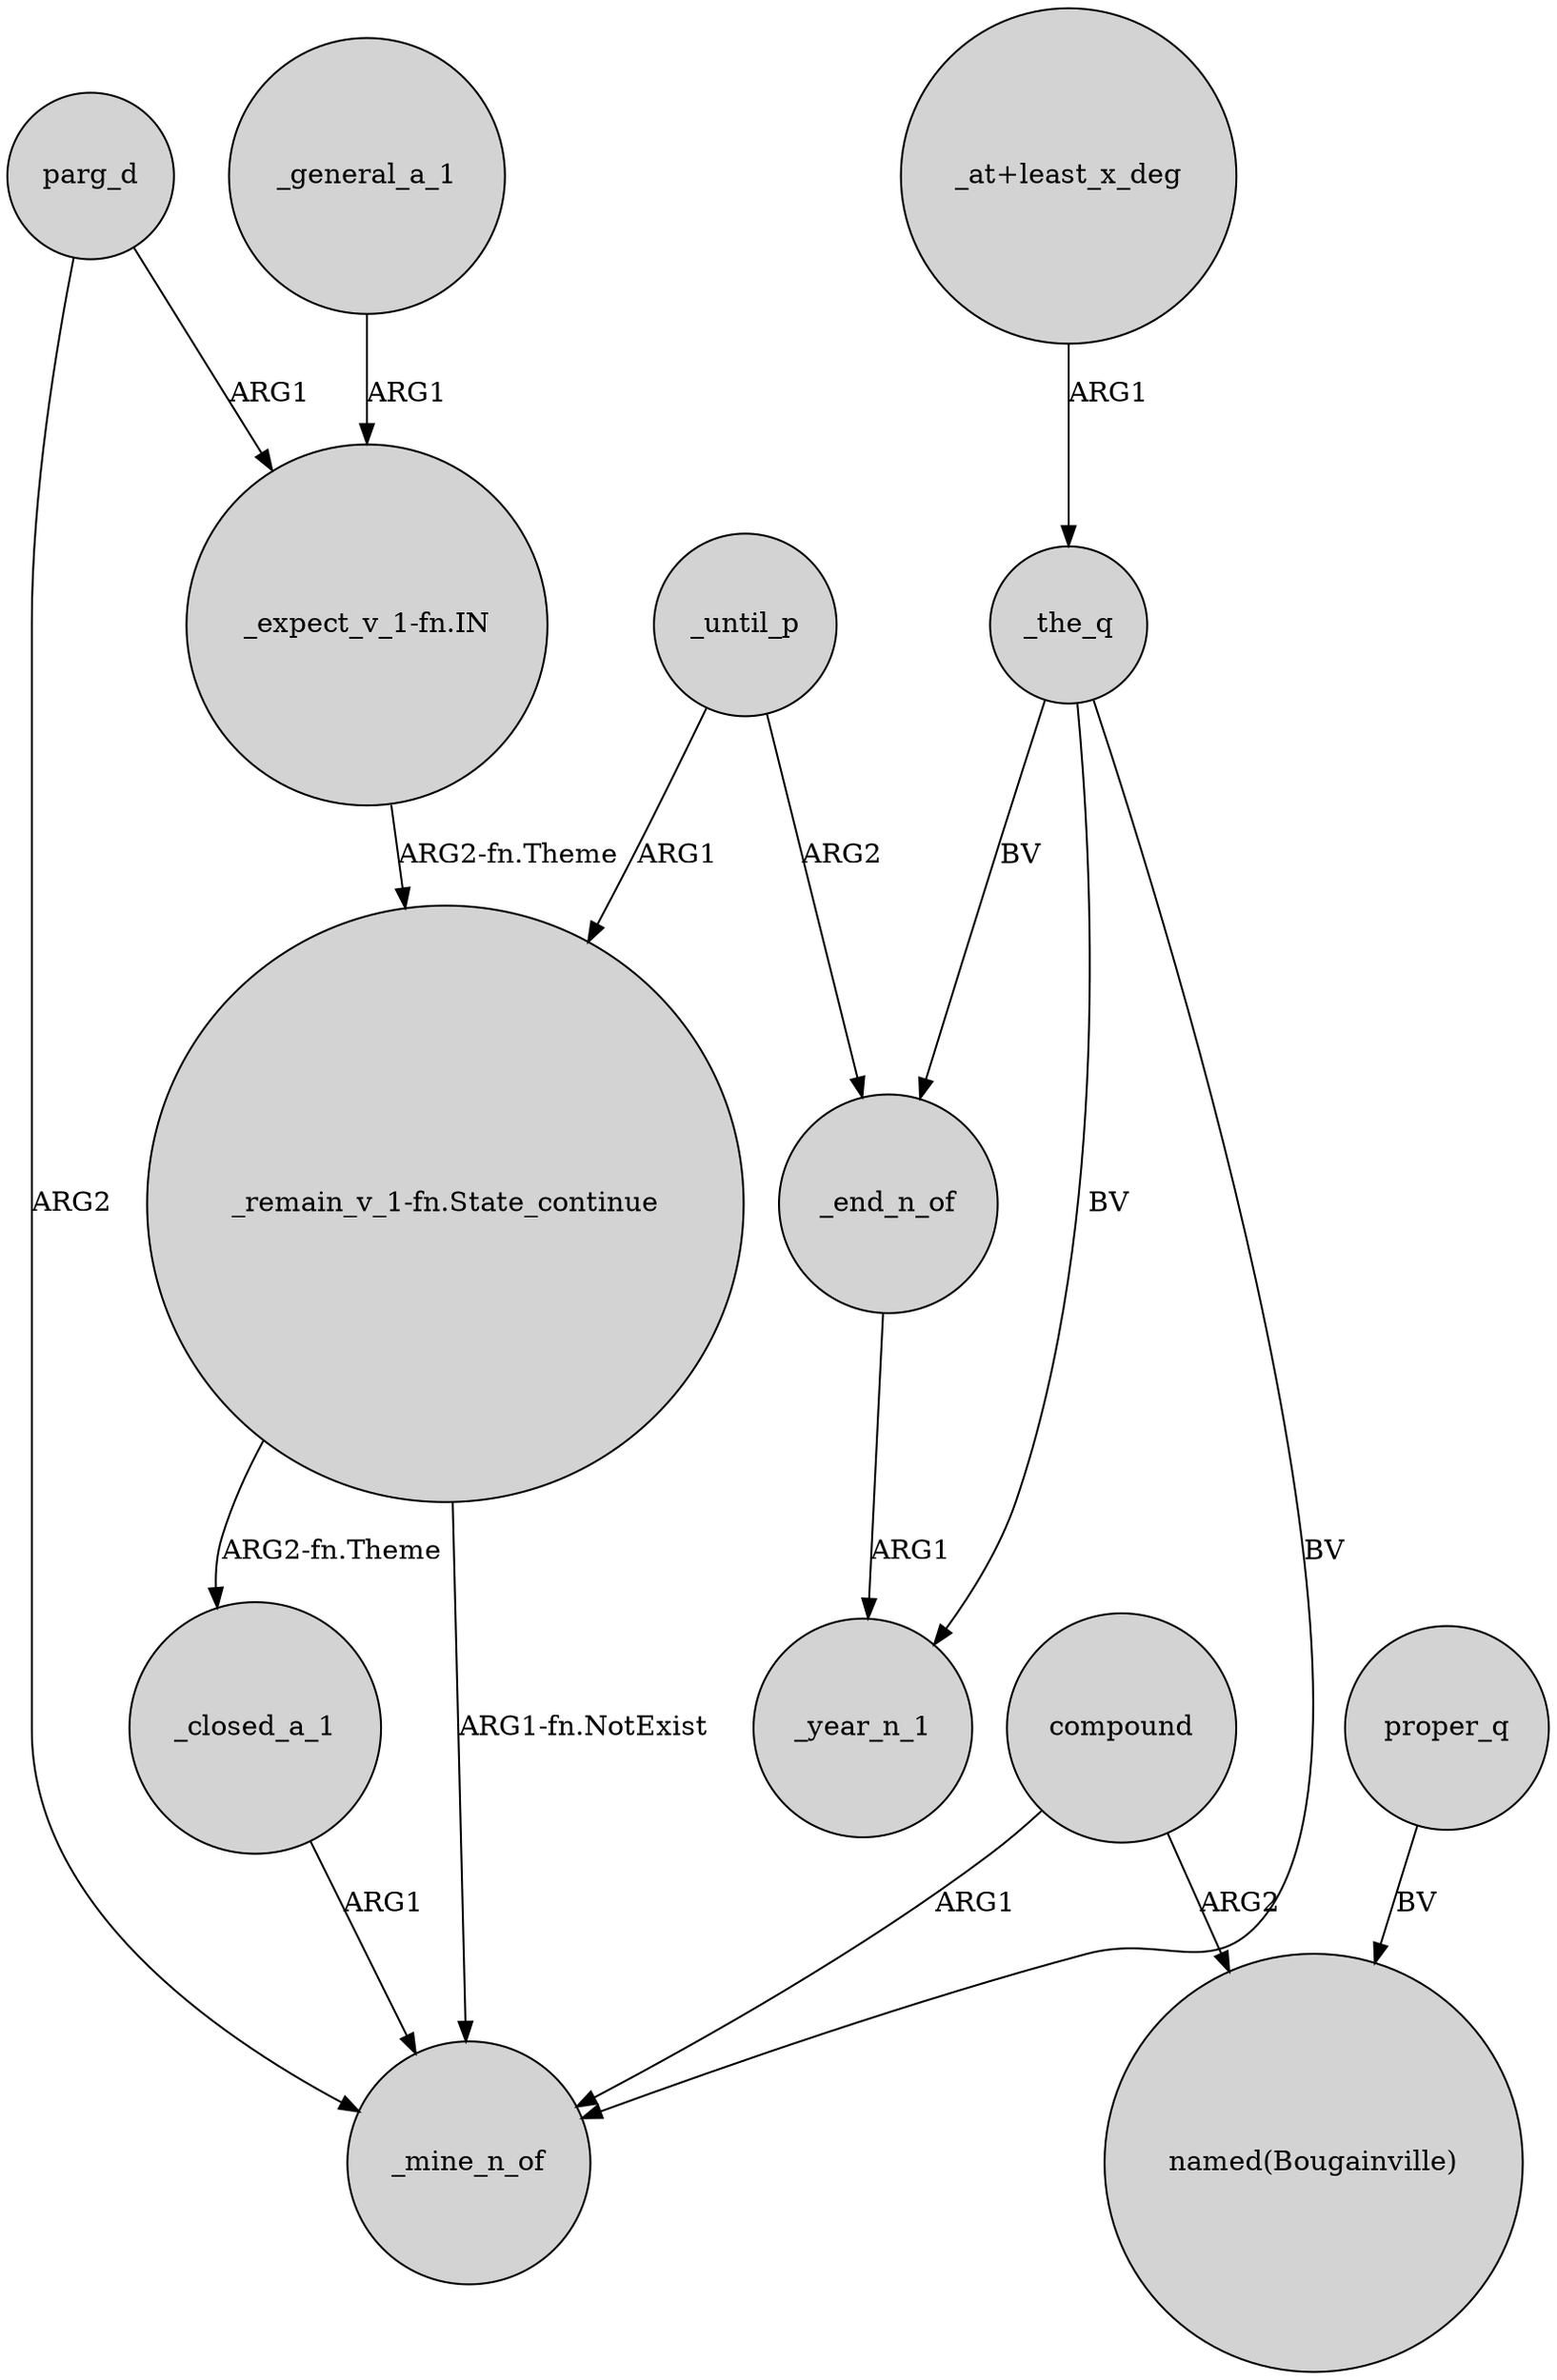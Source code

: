 digraph {
	node [shape=circle style=filled]
	"_expect_v_1-fn.IN" -> "_remain_v_1-fn.State_continue" [label="ARG2-fn.Theme"]
	"_remain_v_1-fn.State_continue" -> _mine_n_of [label="ARG1-fn.NotExist"]
	_until_p -> _end_n_of [label=ARG2]
	_until_p -> "_remain_v_1-fn.State_continue" [label=ARG1]
	_the_q -> _mine_n_of [label=BV]
	_end_n_of -> _year_n_1 [label=ARG1]
	proper_q -> "named(Bougainville)" [label=BV]
	parg_d -> "_expect_v_1-fn.IN" [label=ARG1]
	compound -> _mine_n_of [label=ARG1]
	parg_d -> _mine_n_of [label=ARG2]
	"_remain_v_1-fn.State_continue" -> _closed_a_1 [label="ARG2-fn.Theme"]
	compound -> "named(Bougainville)" [label=ARG2]
	_closed_a_1 -> _mine_n_of [label=ARG1]
	"_at+least_x_deg" -> _the_q [label=ARG1]
	_the_q -> _end_n_of [label=BV]
	_general_a_1 -> "_expect_v_1-fn.IN" [label=ARG1]
	_the_q -> _year_n_1 [label=BV]
}
